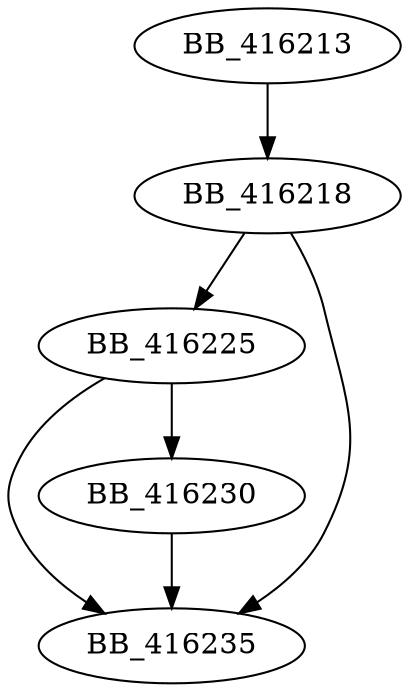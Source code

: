 DiGraph ___pctype_func{
BB_416213->BB_416218
BB_416218->BB_416225
BB_416218->BB_416235
BB_416225->BB_416230
BB_416225->BB_416235
BB_416230->BB_416235
}
